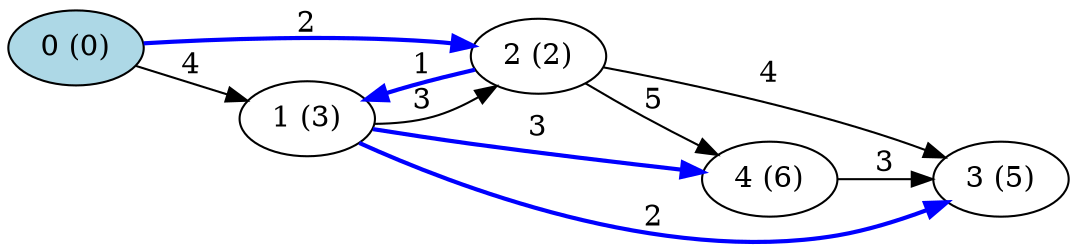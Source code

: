digraph G {
 rankdir=LR;
 0 [label="0 (0)", style=filled, fillcolor=lightblue];
 1 [label="1 (3)"];
 2 [label="2 (2)"];
 3 [label="3 (5)"];
 4 [label="4 (6)"];
 0 -> 1 [label="4"];
 0 -> 2 [label="2", color=blue, penwidth=2.0];
 1 -> 2 [label="3"];
 1 -> 3 [label="2", color=blue, penwidth=2.0];
 1 -> 4 [label="3", color=blue, penwidth=2.0];
 2 -> 1 [label="1", color=blue, penwidth=2.0];
 2 -> 3 [label="4"];
 2 -> 4 [label="5"];
 4 -> 3 [label="3"];
}
